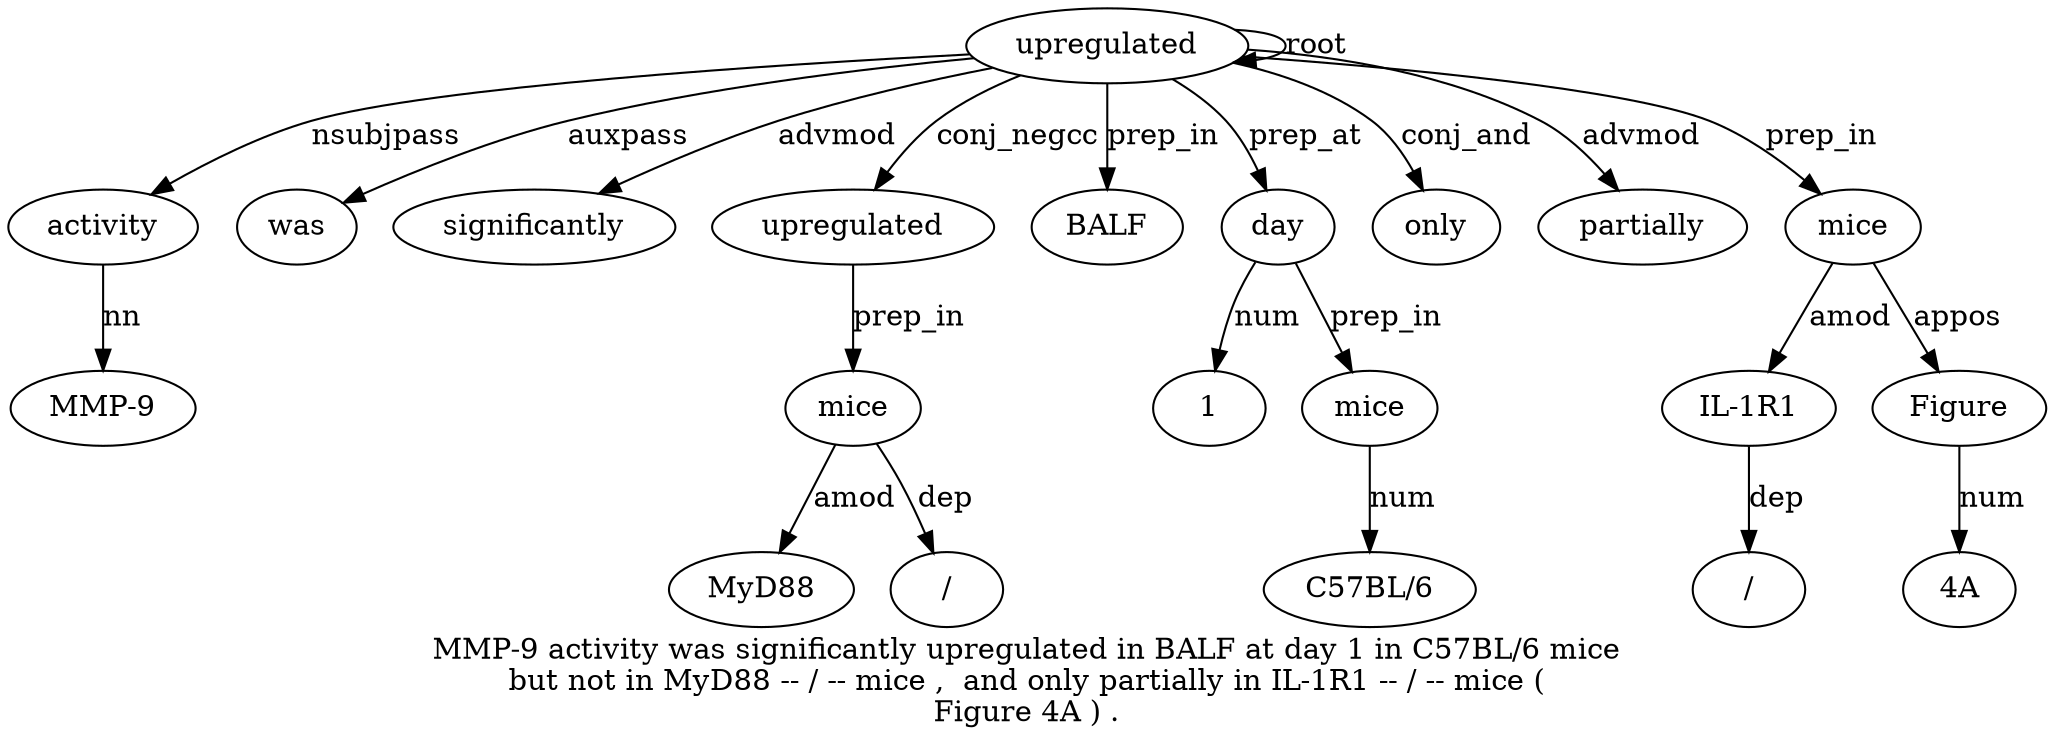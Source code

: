 digraph "MMP-9 activity was significantly upregulated in BALF at day 1 in C57BL/6 mice but not in MyD88 -- / -- mice ,  and only partially in IL-1R1 -- / -- mice ( Figure 4A ) ." {
label="MMP-9 activity was significantly upregulated in BALF at day 1 in C57BL/6 mice
but not in MyD88 -- / -- mice ,  and only partially in IL-1R1 -- / -- mice (
Figure 4A ) .";
activity2 [style=filled, fillcolor=white, label=activity];
"MMP-91" [style=filled, fillcolor=white, label="MMP-9"];
activity2 -> "MMP-91"  [label=nn];
upregulated5 [style=filled, fillcolor=white, label=upregulated];
upregulated5 -> activity2  [label=nsubjpass];
was3 [style=filled, fillcolor=white, label=was];
upregulated5 -> was3  [label=auxpass];
significantly4 [style=filled, fillcolor=white, label=significantly];
upregulated5 -> significantly4  [label=advmod];
upregulated5 -> upregulated5  [label=root];
"upregulated5'" [style=filled, fillcolor=white, label=upregulated];
upregulated5 -> "upregulated5'"  [label=conj_negcc];
BALF7 [style=filled, fillcolor=white, label=BALF];
upregulated5 -> BALF7  [label=prep_in];
day9 [style=filled, fillcolor=white, label=day];
upregulated5 -> day9  [label=prep_at];
110 [style=filled, fillcolor=white, label=1];
day9 -> 110  [label=num];
mice13 [style=filled, fillcolor=white, label=mice];
"C57BL/612" [style=filled, fillcolor=white, label="C57BL/6"];
mice13 -> "C57BL/612"  [label=num];
day9 -> mice13  [label=prep_in];
mice21 [style=filled, fillcolor=white, label=mice];
MyD8817 [style=filled, fillcolor=white, label=MyD88];
mice21 -> MyD8817  [label=amod];
"/19" [style=filled, fillcolor=white, label="/"];
mice21 -> "/19"  [label=dep];
"upregulated5'" -> mice21  [label=prep_in];
only24 [style=filled, fillcolor=white, label=only];
upregulated5 -> only24  [label=conj_and];
partially25 [style=filled, fillcolor=white, label=partially];
upregulated5 -> partially25  [label=advmod];
mice31 [style=filled, fillcolor=white, label=mice];
"IL-1R127" [style=filled, fillcolor=white, label="IL-1R1"];
mice31 -> "IL-1R127"  [label=amod];
"/29" [style=filled, fillcolor=white, label="/"];
"IL-1R127" -> "/29"  [label=dep];
upregulated5 -> mice31  [label=prep_in];
Figure33 [style=filled, fillcolor=white, label=Figure];
mice31 -> Figure33  [label=appos];
"4A3" [style=filled, fillcolor=white, label="4A"];
Figure33 -> "4A3"  [label=num];
}
